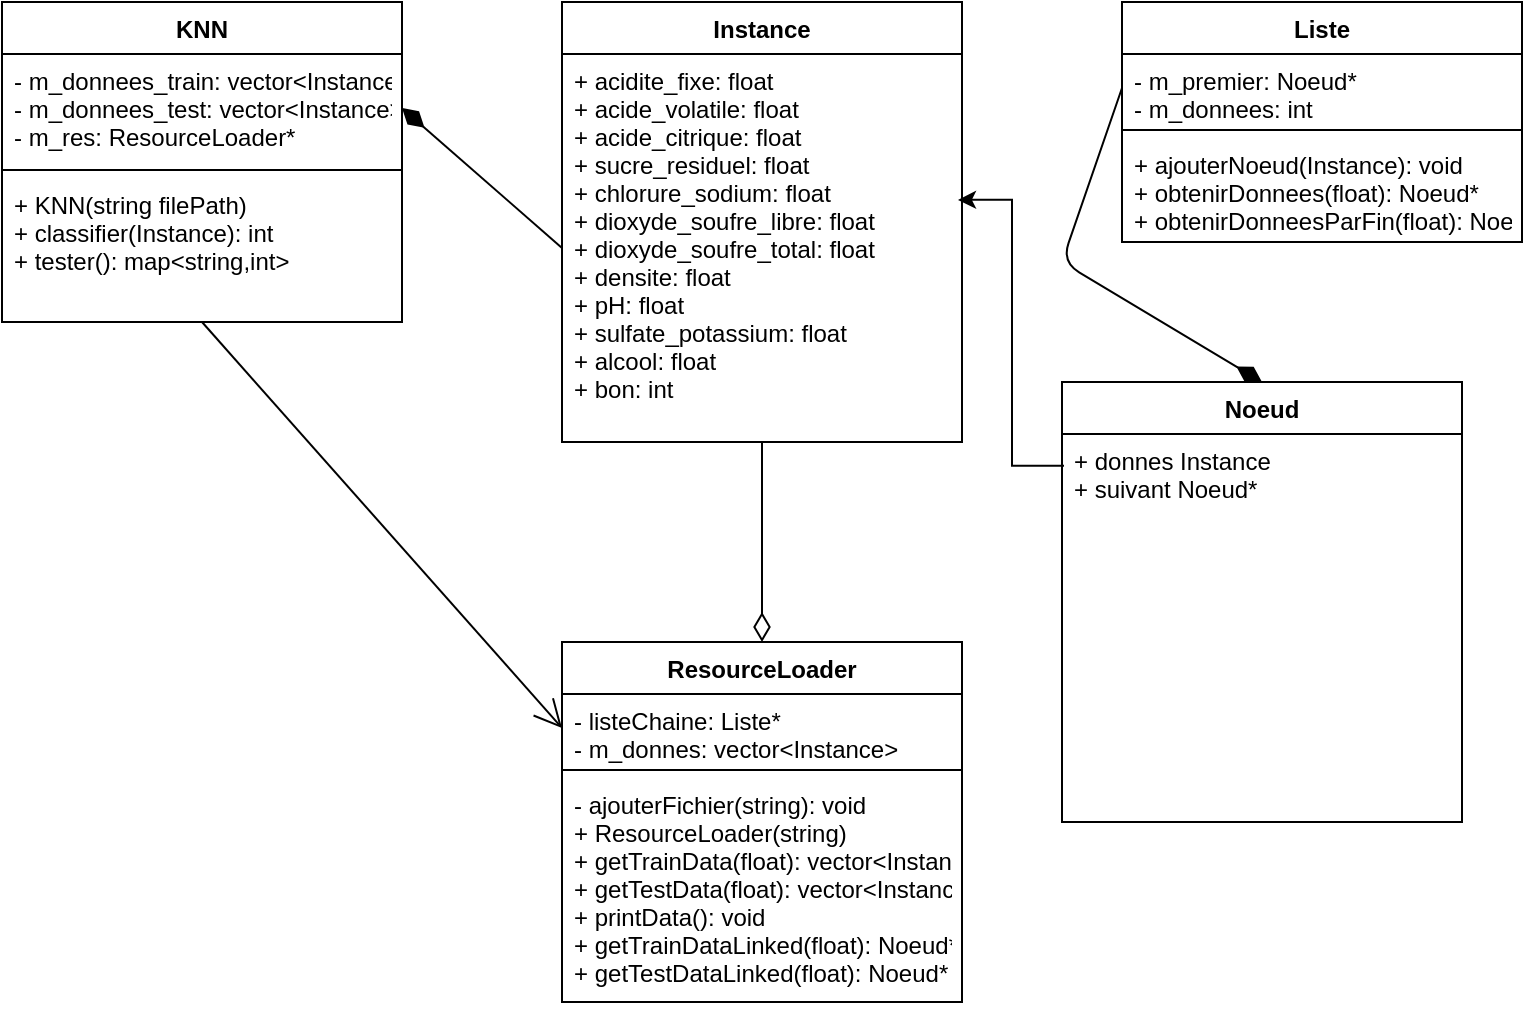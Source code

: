 <mxfile version="25.0.1">
  <diagram id="class-diagram" name="Diagramme de Classes">
    <mxGraphModel dx="1434" dy="836" grid="1" gridSize="10" guides="1" tooltips="1" connect="1" arrows="1" fold="1" page="1" pageScale="1" pageWidth="850" pageHeight="1100" math="0" shadow="0">
      <root>
        <mxCell id="0" />
        <mxCell id="1" parent="0" />
        <mxCell id="2" value="Instance" style="swimlane;fontStyle=1;align=center;verticalAlign=top;childLayout=stackLayout;horizontal=1;startSize=26;horizontalStack=0;resizeParent=1;resizeParentMax=0;resizeLast=0;collapsible=1;marginBottom=0;" parent="1" vertex="1">
          <mxGeometry x="320" y="40" width="200" height="220" as="geometry" />
        </mxCell>
        <mxCell id="3" value="+ acidite_fixe: float&#xa;+ acide_volatile: float&#xa;+ acide_citrique: float&#xa;+ sucre_residuel: float&#xa;+ chlorure_sodium: float&#xa;+ dioxyde_soufre_libre: float&#xa;+ dioxyde_soufre_total: float&#xa;+ densite: float&#xa;+ pH: float&#xa;+ sulfate_potassium: float&#xa;+ alcool: float&#xa;+ bon: int" style="text;strokeColor=none;fillColor=none;align=left;verticalAlign=top;spacingLeft=4;spacingRight=4;overflow=hidden;rotatable=0;points=[[0,0.5],[1,0.5]];portConstraint=eastwest;" parent="2" vertex="1">
          <mxGeometry y="26" width="200" height="194" as="geometry" />
        </mxCell>
        <mxCell id="4" value="KNN" style="swimlane;fontStyle=1;align=center;verticalAlign=top;childLayout=stackLayout;horizontal=1;startSize=26;horizontalStack=0;resizeParent=1;resizeParentMax=0;resizeLast=0;collapsible=1;marginBottom=0;" parent="1" vertex="1">
          <mxGeometry x="40" y="40" width="200" height="160" as="geometry" />
        </mxCell>
        <mxCell id="5" value="- m_donnees_train: vector&lt;Instance&gt;&#xa;- m_donnees_test: vector&lt;Instance&gt;&#xa;- m_res: ResourceLoader*" style="text;strokeColor=none;fillColor=none;align=left;verticalAlign=top;spacingLeft=4;spacingRight=4;overflow=hidden;rotatable=0;points=[[0,0.5],[1,0.5]];portConstraint=eastwest;" parent="4" vertex="1">
          <mxGeometry y="26" width="200" height="54" as="geometry" />
        </mxCell>
        <mxCell id="6" value="" style="line;strokeWidth=1;fillColor=none;align=left;verticalAlign=middle;spacingTop=-1;spacingLeft=3;spacingRight=3;rotatable=0;labelPosition=right;points=[];portConstraint=eastwest;" parent="4" vertex="1">
          <mxGeometry y="80" width="200" height="8" as="geometry" />
        </mxCell>
        <mxCell id="7" value="+ KNN(string filePath)&#xa;+ classifier(Instance): int&#xa;+ tester(): map&lt;string,int&gt;" style="text;strokeColor=none;fillColor=none;align=left;verticalAlign=top;spacingLeft=4;spacingRight=4;overflow=hidden;rotatable=0;points=[[0,0.5],[1,0.5]];portConstraint=eastwest;" parent="4" vertex="1">
          <mxGeometry y="88" width="200" height="72" as="geometry" />
        </mxCell>
        <mxCell id="8" value="Liste" style="swimlane;fontStyle=1;align=center;verticalAlign=top;childLayout=stackLayout;horizontal=1;startSize=26;horizontalStack=0;resizeParent=1;resizeParentMax=0;resizeLast=0;collapsible=1;marginBottom=0;" parent="1" vertex="1">
          <mxGeometry x="600" y="40" width="200" height="120" as="geometry" />
        </mxCell>
        <mxCell id="9" value="- m_premier: Noeud*&#xa;- m_donnees: int" style="text;strokeColor=none;fillColor=none;align=left;verticalAlign=top;spacingLeft=4;spacingRight=4;overflow=hidden;rotatable=0;points=[[0,0.5],[1,0.5]];portConstraint=eastwest;" parent="8" vertex="1">
          <mxGeometry y="26" width="200" height="34" as="geometry" />
        </mxCell>
        <mxCell id="10" value="" style="line;strokeWidth=1;fillColor=none;align=left;verticalAlign=middle;spacingTop=-1;spacingLeft=3;spacingRight=3;rotatable=0;labelPosition=right;points=[];portConstraint=eastwest;" parent="8" vertex="1">
          <mxGeometry y="60" width="200" height="8" as="geometry" />
        </mxCell>
        <mxCell id="11" value="+ ajouterNoeud(Instance): void&#xa;+ obtenirDonnees(float): Noeud*&#xa;+ obtenirDonneesParFin(float): Noeud*" style="text;strokeColor=none;fillColor=none;align=left;verticalAlign=top;spacingLeft=4;spacingRight=4;overflow=hidden;rotatable=0;points=[[0,0.5],[1,0.5]];portConstraint=eastwest;" parent="8" vertex="1">
          <mxGeometry y="68" width="200" height="52" as="geometry" />
        </mxCell>
        <mxCell id="12" value="ResourceLoader" style="swimlane;fontStyle=1;align=center;verticalAlign=top;childLayout=stackLayout;horizontal=1;startSize=26;horizontalStack=0;resizeParent=1;resizeParentMax=0;resizeLast=0;collapsible=1;marginBottom=0;" parent="1" vertex="1">
          <mxGeometry x="320" y="360" width="200" height="180" as="geometry" />
        </mxCell>
        <mxCell id="13" value="- listeChaine: Liste*&#xa;- m_donnes: vector&lt;Instance&gt;" style="text;strokeColor=none;fillColor=none;align=left;verticalAlign=top;spacingLeft=4;spacingRight=4;overflow=hidden;rotatable=0;points=[[0,0.5],[1,0.5]];portConstraint=eastwest;" parent="12" vertex="1">
          <mxGeometry y="26" width="200" height="34" as="geometry" />
        </mxCell>
        <mxCell id="14" value="" style="line;strokeWidth=1;fillColor=none;align=left;verticalAlign=middle;spacingTop=-1;spacingLeft=3;spacingRight=3;rotatable=0;labelPosition=right;points=[];portConstraint=eastwest;" parent="12" vertex="1">
          <mxGeometry y="60" width="200" height="8" as="geometry" />
        </mxCell>
        <mxCell id="15" value="- ajouterFichier(string): void&#xa;+ ResourceLoader(string)&#xa;+ getTrainData(float): vector&lt;Instance&gt;&#xa;+ getTestData(float): vector&lt;Instance&gt;&#xa;+ printData(): void&#xa;+ getTrainDataLinked(float): Noeud*&#xa;+ getTestDataLinked(float): Noeud*" style="text;strokeColor=none;fillColor=none;align=left;verticalAlign=top;spacingLeft=4;spacingRight=4;overflow=hidden;rotatable=0;points=[[0,0.5],[1,0.5]];portConstraint=eastwest;" parent="12" vertex="1">
          <mxGeometry y="68" width="200" height="112" as="geometry" />
        </mxCell>
        <mxCell id="16" value="" style="endArrow=diamondThin;endFill=1;endSize=12;html=1;exitX=0;exitY=0.5;exitDx=0;exitDy=0;entryX=1;entryY=0.5;entryDx=0;entryDy=0;" parent="1" source="3" target="5" edge="1">
          <mxGeometry width="160" relative="1" as="geometry" />
        </mxCell>
        <mxCell id="17" value="" style="endArrow=diamondThin;endFill=0;endSize=12;html=1;exitX=0.5;exitY=1;exitDx=0;exitDy=0;entryX=0.5;entryY=0;entryDx=0;entryDy=0;" parent="1" source="2" target="12" edge="1">
          <mxGeometry width="160" relative="1" as="geometry" />
        </mxCell>
        <mxCell id="18" value="" style="endArrow=diamondThin;endFill=1;endSize=12;html=1;exitX=0;exitY=0.5;exitDx=0;exitDy=0;entryX=0.5;entryY=0;entryDx=0;entryDy=0;" parent="1" source="9" target="X0Np9PAsyUAjgRse0pLi-20" edge="1">
          <mxGeometry width="160" relative="1" as="geometry">
            <Array as="points">
              <mxPoint x="570" y="170" />
            </Array>
          </mxGeometry>
        </mxCell>
        <mxCell id="19" value="" style="endArrow=open;endFill=1;endSize=12;html=1;exitX=0.5;exitY=1;exitDx=0;exitDy=0;entryX=0;entryY=0.5;entryDx=0;entryDy=0;" parent="1" source="4" target="13" edge="1">
          <mxGeometry width="160" relative="1" as="geometry" />
        </mxCell>
        <mxCell id="X0Np9PAsyUAjgRse0pLi-20" value="Noeud" style="swimlane;fontStyle=1;align=center;verticalAlign=top;childLayout=stackLayout;horizontal=1;startSize=26;horizontalStack=0;resizeParent=1;resizeParentMax=0;resizeLast=0;collapsible=1;marginBottom=0;" vertex="1" parent="1">
          <mxGeometry x="570" y="230" width="200" height="220" as="geometry" />
        </mxCell>
        <mxCell id="X0Np9PAsyUAjgRse0pLi-21" value="+ donnes Instance&#xa;+ suivant Noeud* " style="text;strokeColor=none;fillColor=none;align=left;verticalAlign=top;spacingLeft=4;spacingRight=4;overflow=hidden;rotatable=0;points=[[0,0.5],[1,0.5]];portConstraint=eastwest;" vertex="1" parent="X0Np9PAsyUAjgRse0pLi-20">
          <mxGeometry y="26" width="200" height="194" as="geometry" />
        </mxCell>
        <mxCell id="X0Np9PAsyUAjgRse0pLi-22" style="edgeStyle=orthogonalEdgeStyle;rounded=0;orthogonalLoop=1;jettySize=auto;html=1;exitX=0.005;exitY=0.082;exitDx=0;exitDy=0;entryX=0.99;entryY=0.376;entryDx=0;entryDy=0;entryPerimeter=0;exitPerimeter=0;" edge="1" parent="1" source="X0Np9PAsyUAjgRse0pLi-21" target="3">
          <mxGeometry relative="1" as="geometry" />
        </mxCell>
      </root>
    </mxGraphModel>
  </diagram>
</mxfile>

